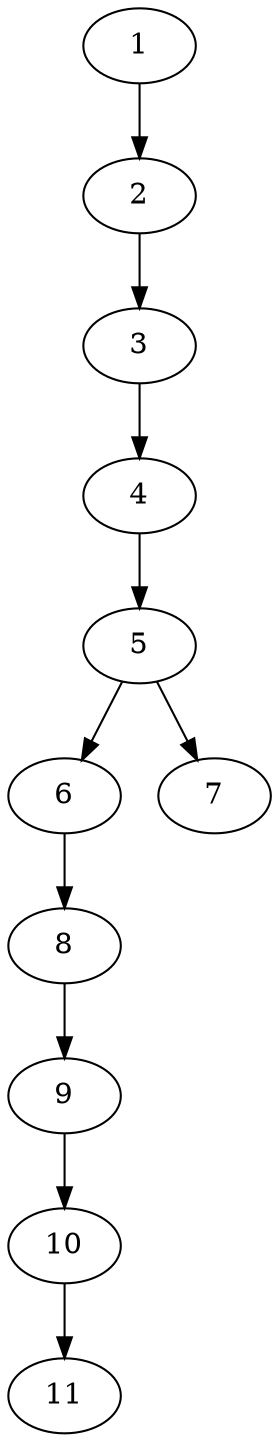 // DAG (tier=1-easy, mode=compute, n=11, ccr=0.271, fat=0.438, density=0.337, regular=0.727, jump=0.098, mindata=262144, maxdata=2097152)
// DAG automatically generated by daggen at Sun Aug 24 16:33:32 2025
// /home/ermia/Project/Environments/daggen/bin/daggen --dot --ccr 0.271 --fat 0.438 --regular 0.727 --density 0.337 --jump 0.098 --mindata 262144 --maxdata 2097152 -n 11 
digraph G {
  1 [size="1353532006866226", alpha="0.10", expect_size="676766003433113"]
  1 -> 2 [size ="33789724065792"]
  2 [size="333188267374264", alpha="0.13", expect_size="166594133687132"]
  2 -> 3 [size ="8238292533248"]
  3 [size="20760434438912440", alpha="0.04", expect_size="10380217219456220"]
  3 -> 4 [size ="22096675602432"]
  4 [size="28416751792722284", alpha="0.03", expect_size="14208375896361142"]
  4 -> 5 [size ="23591525548032"]
  5 [size="22677434199584048", alpha="0.19", expect_size="11338717099792024"]
  5 -> 6 [size ="14483737018368"]
  5 -> 7 [size ="14483737018368"]
  6 [size="388201723113824", alpha="0.17", expect_size="194100861556912"]
  6 -> 8 [size ="17418785128448"]
  7 [size="558043451501838336", alpha="0.08", expect_size="279021725750919168"]
  8 [size="4115692274057216000", alpha="0.14", expect_size="2057846137028608000"]
  8 -> 9 [size ="20545588428800"]
  9 [size="2543257407862079488", alpha="0.00", expect_size="1271628703931039744"]
  9 -> 10 [size ="14905625280512"]
  10 [size="1816771666715460", alpha="0.19", expect_size="908385833357730"]
  10 -> 11 [size ="3050173366272"]
  11 [size="967901692248981504", alpha="0.04", expect_size="483950846124490752"]
}